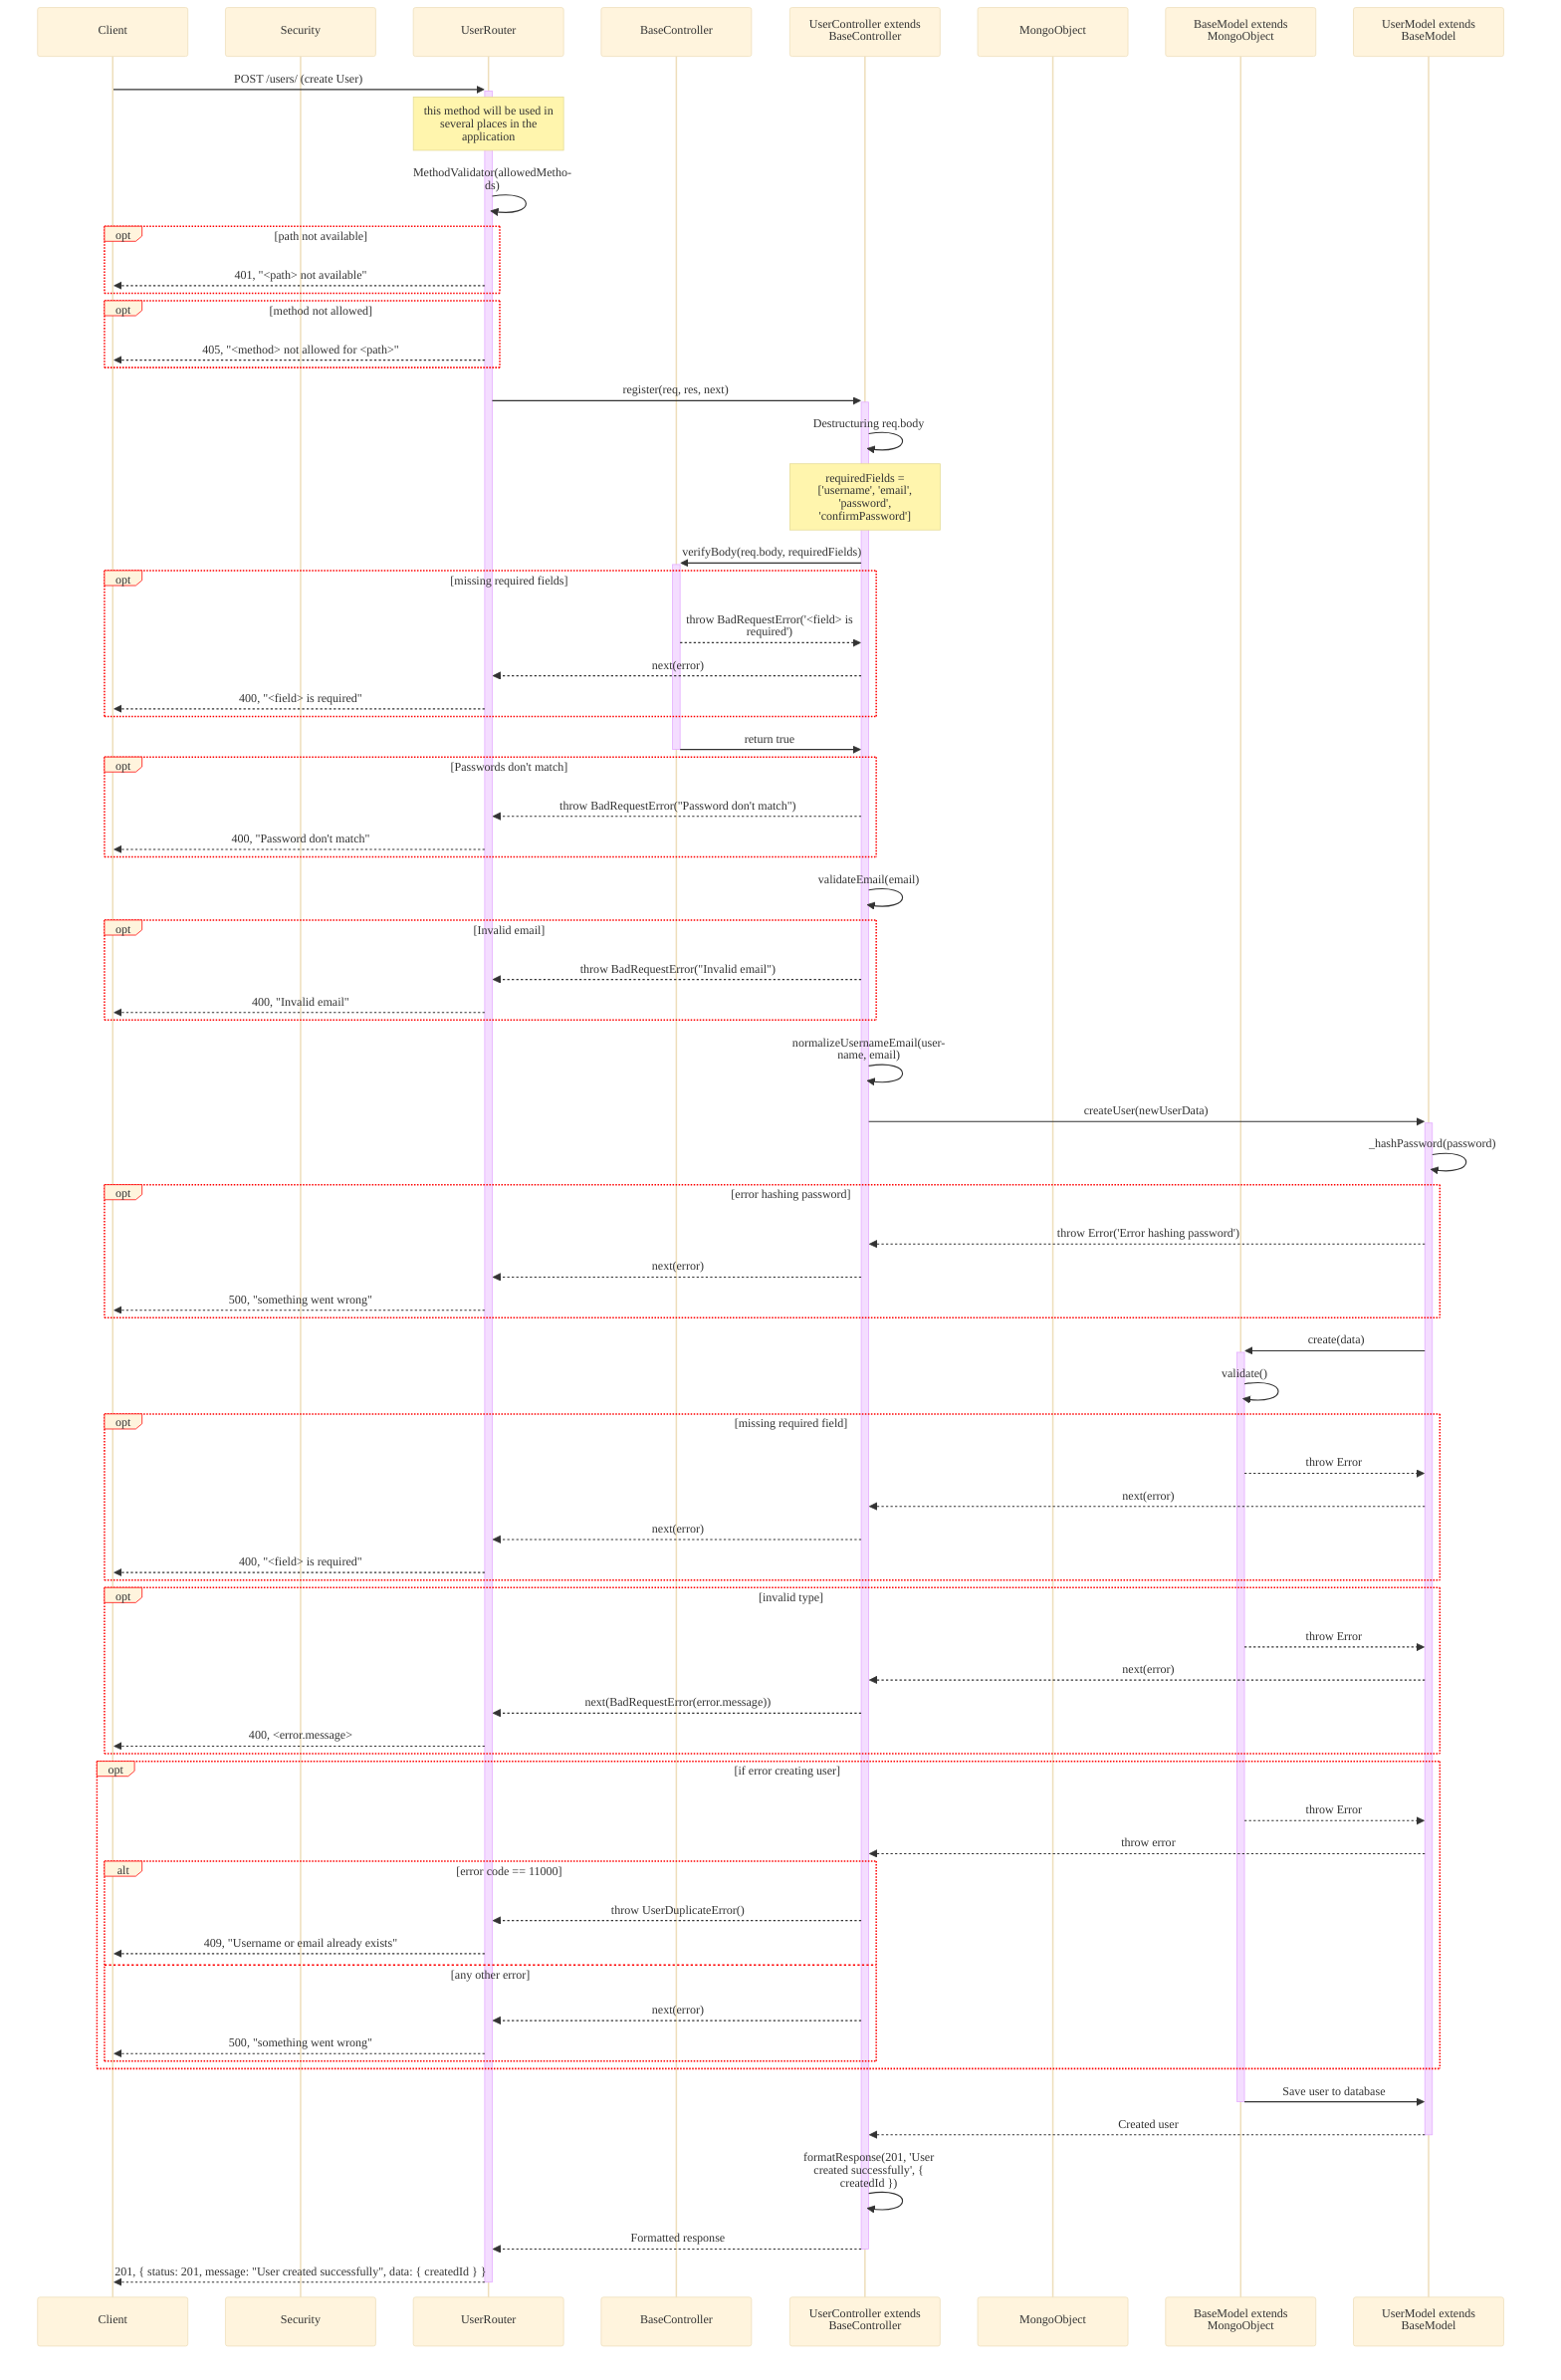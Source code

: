 %%{
    init: {
        "theme":"base",
        "themeVariables": {
            "fontFamily": "system-ui",
            'labelBoxBorderColor': '#ff0000'
        },
        "sequence": { 
            "wrap": true, 
            "width": 200 
        } 
    }
}%%
sequenceDiagram
    participant Client
    participant Sec as Security
    participant Router as UserRouter
    participant BaseCont as BaseController
    participant Cont as UserController extends BaseController
    participant MongoObject as MongoObject
    participant BaseModel as BaseModel extends MongoObject
    participant Model as UserModel extends BaseModel

    %% Create User
    Client->>+Router: POST /users/ (create User)
    Note over Router: this method will be used in several places in the application
    Router->>Router: MethodValidator(allowedMethods)
    opt path not available
        Router-->>Client: 401, "<path> not available"
    end
    opt method not allowed
        Router-->>Client: 405, "<method> not allowed for <path>"
    end
    Router->>+Cont: register(req, res, next)
    Cont->>Cont: Destructuring req.body
    Note over Cont: requiredFields = ['username', 'email', 'password', 'confirmPassword']
    Cont->>+BaseCont: verifyBody(req.body, requiredFields)
    opt missing required fields
        BaseCont-->>Cont: throw BadRequestError('<field> is required')
        Cont-->>Router: next(error)
        Router-->>Client: 400, "<field> is required"
    end
    BaseCont->>-Cont: return true
    opt Passwords don't match
        Cont-->>Router: throw BadRequestError("Password don't match")
        Router-->>Client: 400, "Password don't match"
    end
    Cont->>Cont: validateEmail(email)
    opt Invalid email
        Cont-->>Router: throw BadRequestError("Invalid email")
        Router-->>Client: 400, "Invalid email"
    end
    Cont->>Cont: normalizeUsernameEmail(username, email)
    Cont->>+Model: createUser(newUserData)
    Model->>Model: _hashPassword(password)
    opt error hashing password
        Model-->>Cont: throw Error('Error hashing password')
        Cont-->>Router: next(error)
        Router-->>Client: 500, "something went wrong"
    end
    Model->>+BaseModel: create(data)
    BaseModel->>BaseModel: validate()
    opt missing required field
        BaseModel-->>Model: throw Error
        Model-->>Cont: next(error)
        Cont-->>Router: next(error)
        Router-->>Client: 400, "<field> is required"
    end
    opt invalid type
        BaseModel-->>Model: throw Error
        Model-->>Cont: next(error)
        Cont-->>Router: next(BadRequestError(error.message))
        Router-->>Client: 400, <error.message>
    end
    opt if error creating user
        BaseModel-->>Model: throw Error
        Model-->>Cont: throw error
        alt error code == 11000
            Cont-->>Router: throw UserDuplicateError()
            Router-->>Client: 409, "Username or email already exists"
        else any other error
            Cont-->>Router: next(error)
            Router-->>Client: 500, "something went wrong"
        end
    end
    BaseModel->>-Model: Save user to database
    Model-->>-Cont: Created user
    Cont->>Cont: formatResponse(201, 'User created successfully', { createdId })
    Cont-->>-Router: Formatted response
    Router-->>-Client: 201, { status: 201, message: "User created successfully", data: { createdId } }